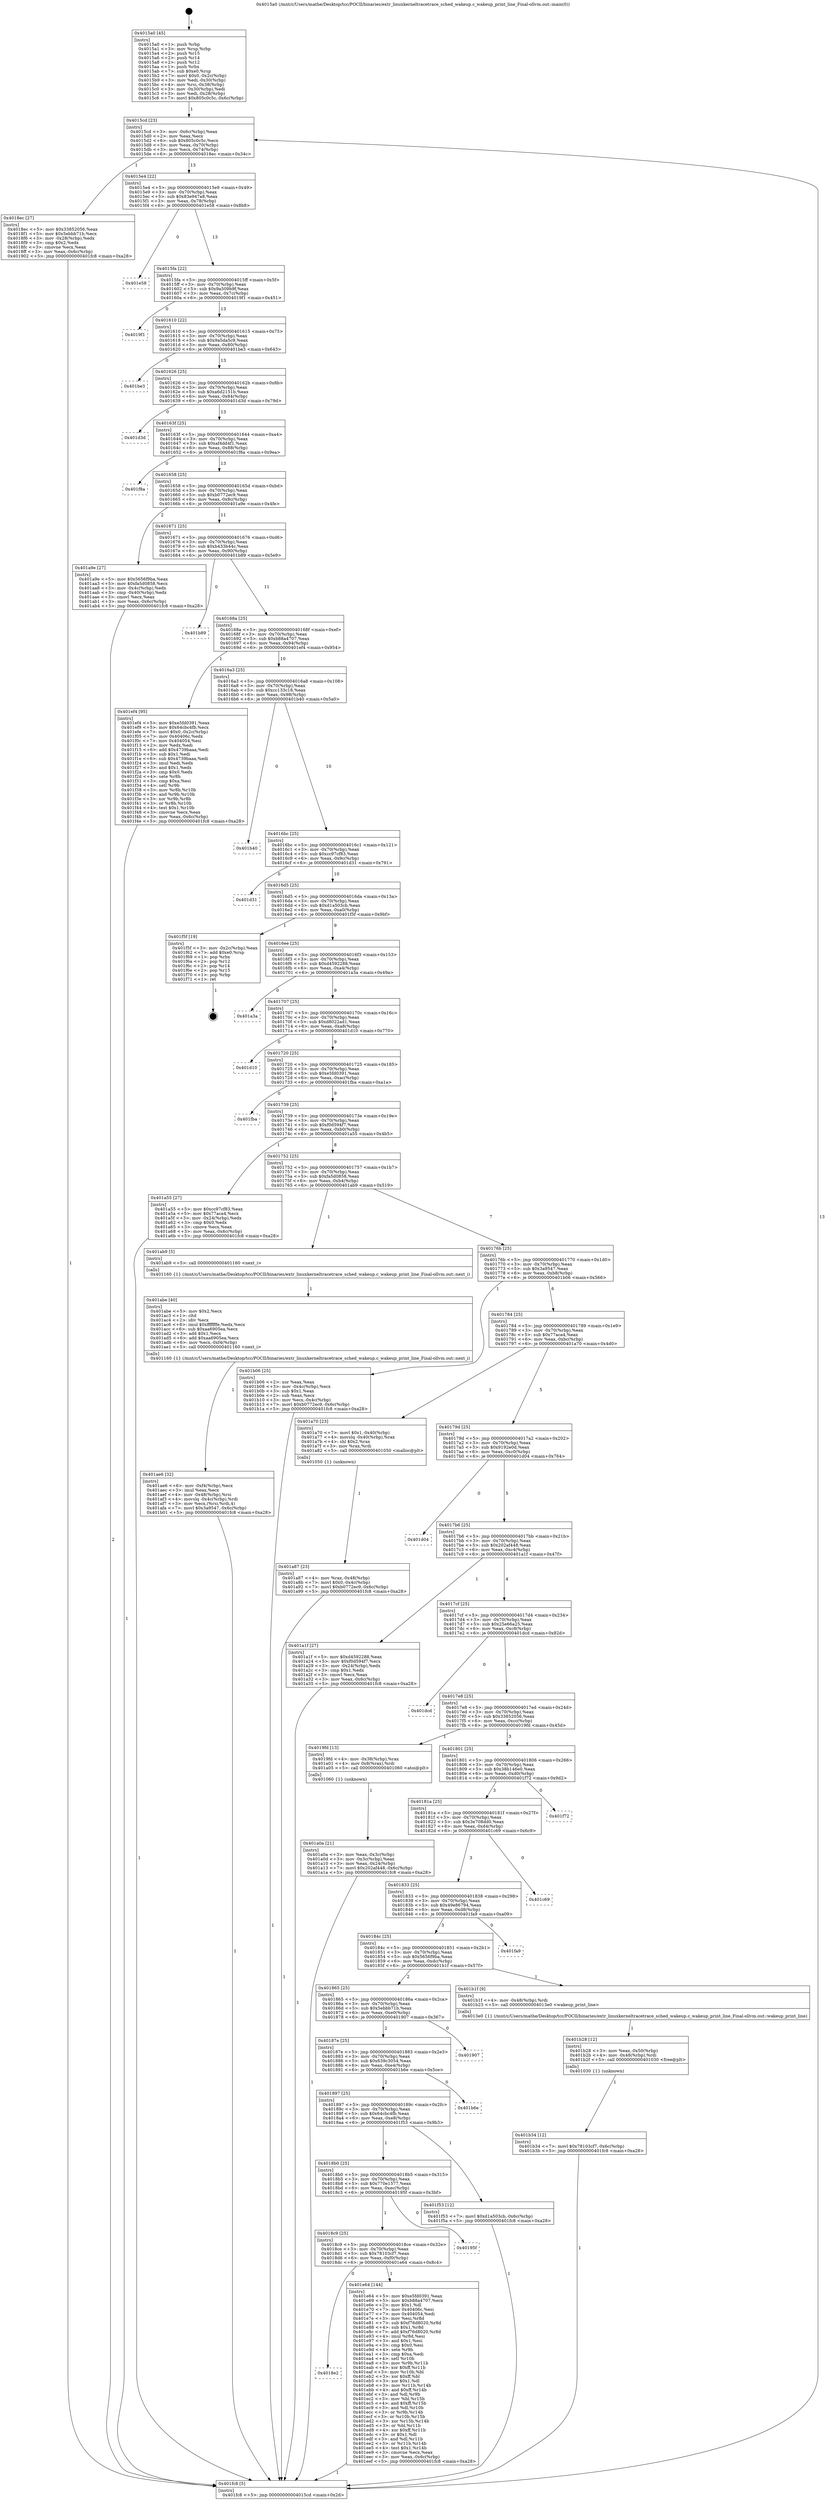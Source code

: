 digraph "0x4015a0" {
  label = "0x4015a0 (/mnt/c/Users/mathe/Desktop/tcc/POCII/binaries/extr_linuxkerneltracetrace_sched_wakeup.c_wakeup_print_line_Final-ollvm.out::main(0))"
  labelloc = "t"
  node[shape=record]

  Entry [label="",width=0.3,height=0.3,shape=circle,fillcolor=black,style=filled]
  "0x4015cd" [label="{
     0x4015cd [23]\l
     | [instrs]\l
     &nbsp;&nbsp;0x4015cd \<+3\>: mov -0x6c(%rbp),%eax\l
     &nbsp;&nbsp;0x4015d0 \<+2\>: mov %eax,%ecx\l
     &nbsp;&nbsp;0x4015d2 \<+6\>: sub $0x805c0c5c,%ecx\l
     &nbsp;&nbsp;0x4015d8 \<+3\>: mov %eax,-0x70(%rbp)\l
     &nbsp;&nbsp;0x4015db \<+3\>: mov %ecx,-0x74(%rbp)\l
     &nbsp;&nbsp;0x4015de \<+6\>: je 00000000004018ec \<main+0x34c\>\l
  }"]
  "0x4018ec" [label="{
     0x4018ec [27]\l
     | [instrs]\l
     &nbsp;&nbsp;0x4018ec \<+5\>: mov $0x33852056,%eax\l
     &nbsp;&nbsp;0x4018f1 \<+5\>: mov $0x5ebbb71b,%ecx\l
     &nbsp;&nbsp;0x4018f6 \<+3\>: mov -0x28(%rbp),%edx\l
     &nbsp;&nbsp;0x4018f9 \<+3\>: cmp $0x2,%edx\l
     &nbsp;&nbsp;0x4018fc \<+3\>: cmovne %ecx,%eax\l
     &nbsp;&nbsp;0x4018ff \<+3\>: mov %eax,-0x6c(%rbp)\l
     &nbsp;&nbsp;0x401902 \<+5\>: jmp 0000000000401fc8 \<main+0xa28\>\l
  }"]
  "0x4015e4" [label="{
     0x4015e4 [22]\l
     | [instrs]\l
     &nbsp;&nbsp;0x4015e4 \<+5\>: jmp 00000000004015e9 \<main+0x49\>\l
     &nbsp;&nbsp;0x4015e9 \<+3\>: mov -0x70(%rbp),%eax\l
     &nbsp;&nbsp;0x4015ec \<+5\>: sub $0x83e947a8,%eax\l
     &nbsp;&nbsp;0x4015f1 \<+3\>: mov %eax,-0x78(%rbp)\l
     &nbsp;&nbsp;0x4015f4 \<+6\>: je 0000000000401e58 \<main+0x8b8\>\l
  }"]
  "0x401fc8" [label="{
     0x401fc8 [5]\l
     | [instrs]\l
     &nbsp;&nbsp;0x401fc8 \<+5\>: jmp 00000000004015cd \<main+0x2d\>\l
  }"]
  "0x4015a0" [label="{
     0x4015a0 [45]\l
     | [instrs]\l
     &nbsp;&nbsp;0x4015a0 \<+1\>: push %rbp\l
     &nbsp;&nbsp;0x4015a1 \<+3\>: mov %rsp,%rbp\l
     &nbsp;&nbsp;0x4015a4 \<+2\>: push %r15\l
     &nbsp;&nbsp;0x4015a6 \<+2\>: push %r14\l
     &nbsp;&nbsp;0x4015a8 \<+2\>: push %r12\l
     &nbsp;&nbsp;0x4015aa \<+1\>: push %rbx\l
     &nbsp;&nbsp;0x4015ab \<+7\>: sub $0xe0,%rsp\l
     &nbsp;&nbsp;0x4015b2 \<+7\>: movl $0x0,-0x2c(%rbp)\l
     &nbsp;&nbsp;0x4015b9 \<+3\>: mov %edi,-0x30(%rbp)\l
     &nbsp;&nbsp;0x4015bc \<+4\>: mov %rsi,-0x38(%rbp)\l
     &nbsp;&nbsp;0x4015c0 \<+3\>: mov -0x30(%rbp),%edi\l
     &nbsp;&nbsp;0x4015c3 \<+3\>: mov %edi,-0x28(%rbp)\l
     &nbsp;&nbsp;0x4015c6 \<+7\>: movl $0x805c0c5c,-0x6c(%rbp)\l
  }"]
  Exit [label="",width=0.3,height=0.3,shape=circle,fillcolor=black,style=filled,peripheries=2]
  "0x401e58" [label="{
     0x401e58\l
  }", style=dashed]
  "0x4015fa" [label="{
     0x4015fa [22]\l
     | [instrs]\l
     &nbsp;&nbsp;0x4015fa \<+5\>: jmp 00000000004015ff \<main+0x5f\>\l
     &nbsp;&nbsp;0x4015ff \<+3\>: mov -0x70(%rbp),%eax\l
     &nbsp;&nbsp;0x401602 \<+5\>: sub $0x9a509b9f,%eax\l
     &nbsp;&nbsp;0x401607 \<+3\>: mov %eax,-0x7c(%rbp)\l
     &nbsp;&nbsp;0x40160a \<+6\>: je 00000000004019f1 \<main+0x451\>\l
  }"]
  "0x4018e2" [label="{
     0x4018e2\l
  }", style=dashed]
  "0x4019f1" [label="{
     0x4019f1\l
  }", style=dashed]
  "0x401610" [label="{
     0x401610 [22]\l
     | [instrs]\l
     &nbsp;&nbsp;0x401610 \<+5\>: jmp 0000000000401615 \<main+0x75\>\l
     &nbsp;&nbsp;0x401615 \<+3\>: mov -0x70(%rbp),%eax\l
     &nbsp;&nbsp;0x401618 \<+5\>: sub $0x9a5da5c9,%eax\l
     &nbsp;&nbsp;0x40161d \<+3\>: mov %eax,-0x80(%rbp)\l
     &nbsp;&nbsp;0x401620 \<+6\>: je 0000000000401be3 \<main+0x643\>\l
  }"]
  "0x401e64" [label="{
     0x401e64 [144]\l
     | [instrs]\l
     &nbsp;&nbsp;0x401e64 \<+5\>: mov $0xe5fd0391,%eax\l
     &nbsp;&nbsp;0x401e69 \<+5\>: mov $0xb88a4707,%ecx\l
     &nbsp;&nbsp;0x401e6e \<+2\>: mov $0x1,%dl\l
     &nbsp;&nbsp;0x401e70 \<+7\>: mov 0x40406c,%esi\l
     &nbsp;&nbsp;0x401e77 \<+7\>: mov 0x404054,%edi\l
     &nbsp;&nbsp;0x401e7e \<+3\>: mov %esi,%r8d\l
     &nbsp;&nbsp;0x401e81 \<+7\>: sub $0xf76d8020,%r8d\l
     &nbsp;&nbsp;0x401e88 \<+4\>: sub $0x1,%r8d\l
     &nbsp;&nbsp;0x401e8c \<+7\>: add $0xf76d8020,%r8d\l
     &nbsp;&nbsp;0x401e93 \<+4\>: imul %r8d,%esi\l
     &nbsp;&nbsp;0x401e97 \<+3\>: and $0x1,%esi\l
     &nbsp;&nbsp;0x401e9a \<+3\>: cmp $0x0,%esi\l
     &nbsp;&nbsp;0x401e9d \<+4\>: sete %r9b\l
     &nbsp;&nbsp;0x401ea1 \<+3\>: cmp $0xa,%edi\l
     &nbsp;&nbsp;0x401ea4 \<+4\>: setl %r10b\l
     &nbsp;&nbsp;0x401ea8 \<+3\>: mov %r9b,%r11b\l
     &nbsp;&nbsp;0x401eab \<+4\>: xor $0xff,%r11b\l
     &nbsp;&nbsp;0x401eaf \<+3\>: mov %r10b,%bl\l
     &nbsp;&nbsp;0x401eb2 \<+3\>: xor $0xff,%bl\l
     &nbsp;&nbsp;0x401eb5 \<+3\>: xor $0x1,%dl\l
     &nbsp;&nbsp;0x401eb8 \<+3\>: mov %r11b,%r14b\l
     &nbsp;&nbsp;0x401ebb \<+4\>: and $0xff,%r14b\l
     &nbsp;&nbsp;0x401ebf \<+3\>: and %dl,%r9b\l
     &nbsp;&nbsp;0x401ec2 \<+3\>: mov %bl,%r15b\l
     &nbsp;&nbsp;0x401ec5 \<+4\>: and $0xff,%r15b\l
     &nbsp;&nbsp;0x401ec9 \<+3\>: and %dl,%r10b\l
     &nbsp;&nbsp;0x401ecc \<+3\>: or %r9b,%r14b\l
     &nbsp;&nbsp;0x401ecf \<+3\>: or %r10b,%r15b\l
     &nbsp;&nbsp;0x401ed2 \<+3\>: xor %r15b,%r14b\l
     &nbsp;&nbsp;0x401ed5 \<+3\>: or %bl,%r11b\l
     &nbsp;&nbsp;0x401ed8 \<+4\>: xor $0xff,%r11b\l
     &nbsp;&nbsp;0x401edc \<+3\>: or $0x1,%dl\l
     &nbsp;&nbsp;0x401edf \<+3\>: and %dl,%r11b\l
     &nbsp;&nbsp;0x401ee2 \<+3\>: or %r11b,%r14b\l
     &nbsp;&nbsp;0x401ee5 \<+4\>: test $0x1,%r14b\l
     &nbsp;&nbsp;0x401ee9 \<+3\>: cmovne %ecx,%eax\l
     &nbsp;&nbsp;0x401eec \<+3\>: mov %eax,-0x6c(%rbp)\l
     &nbsp;&nbsp;0x401eef \<+5\>: jmp 0000000000401fc8 \<main+0xa28\>\l
  }"]
  "0x401be3" [label="{
     0x401be3\l
  }", style=dashed]
  "0x401626" [label="{
     0x401626 [25]\l
     | [instrs]\l
     &nbsp;&nbsp;0x401626 \<+5\>: jmp 000000000040162b \<main+0x8b\>\l
     &nbsp;&nbsp;0x40162b \<+3\>: mov -0x70(%rbp),%eax\l
     &nbsp;&nbsp;0x40162e \<+5\>: sub $0xa6d2151b,%eax\l
     &nbsp;&nbsp;0x401633 \<+6\>: mov %eax,-0x84(%rbp)\l
     &nbsp;&nbsp;0x401639 \<+6\>: je 0000000000401d3d \<main+0x79d\>\l
  }"]
  "0x4018c9" [label="{
     0x4018c9 [25]\l
     | [instrs]\l
     &nbsp;&nbsp;0x4018c9 \<+5\>: jmp 00000000004018ce \<main+0x32e\>\l
     &nbsp;&nbsp;0x4018ce \<+3\>: mov -0x70(%rbp),%eax\l
     &nbsp;&nbsp;0x4018d1 \<+5\>: sub $0x78103cf7,%eax\l
     &nbsp;&nbsp;0x4018d6 \<+6\>: mov %eax,-0xf0(%rbp)\l
     &nbsp;&nbsp;0x4018dc \<+6\>: je 0000000000401e64 \<main+0x8c4\>\l
  }"]
  "0x401d3d" [label="{
     0x401d3d\l
  }", style=dashed]
  "0x40163f" [label="{
     0x40163f [25]\l
     | [instrs]\l
     &nbsp;&nbsp;0x40163f \<+5\>: jmp 0000000000401644 \<main+0xa4\>\l
     &nbsp;&nbsp;0x401644 \<+3\>: mov -0x70(%rbp),%eax\l
     &nbsp;&nbsp;0x401647 \<+5\>: sub $0xaf4dd4f1,%eax\l
     &nbsp;&nbsp;0x40164c \<+6\>: mov %eax,-0x88(%rbp)\l
     &nbsp;&nbsp;0x401652 \<+6\>: je 0000000000401f8a \<main+0x9ea\>\l
  }"]
  "0x40195f" [label="{
     0x40195f\l
  }", style=dashed]
  "0x401f8a" [label="{
     0x401f8a\l
  }", style=dashed]
  "0x401658" [label="{
     0x401658 [25]\l
     | [instrs]\l
     &nbsp;&nbsp;0x401658 \<+5\>: jmp 000000000040165d \<main+0xbd\>\l
     &nbsp;&nbsp;0x40165d \<+3\>: mov -0x70(%rbp),%eax\l
     &nbsp;&nbsp;0x401660 \<+5\>: sub $0xb0772ec9,%eax\l
     &nbsp;&nbsp;0x401665 \<+6\>: mov %eax,-0x8c(%rbp)\l
     &nbsp;&nbsp;0x40166b \<+6\>: je 0000000000401a9e \<main+0x4fe\>\l
  }"]
  "0x4018b0" [label="{
     0x4018b0 [25]\l
     | [instrs]\l
     &nbsp;&nbsp;0x4018b0 \<+5\>: jmp 00000000004018b5 \<main+0x315\>\l
     &nbsp;&nbsp;0x4018b5 \<+3\>: mov -0x70(%rbp),%eax\l
     &nbsp;&nbsp;0x4018b8 \<+5\>: sub $0x770e1577,%eax\l
     &nbsp;&nbsp;0x4018bd \<+6\>: mov %eax,-0xec(%rbp)\l
     &nbsp;&nbsp;0x4018c3 \<+6\>: je 000000000040195f \<main+0x3bf\>\l
  }"]
  "0x401a9e" [label="{
     0x401a9e [27]\l
     | [instrs]\l
     &nbsp;&nbsp;0x401a9e \<+5\>: mov $0x5656f9ba,%eax\l
     &nbsp;&nbsp;0x401aa3 \<+5\>: mov $0xfa5d0858,%ecx\l
     &nbsp;&nbsp;0x401aa8 \<+3\>: mov -0x4c(%rbp),%edx\l
     &nbsp;&nbsp;0x401aab \<+3\>: cmp -0x40(%rbp),%edx\l
     &nbsp;&nbsp;0x401aae \<+3\>: cmovl %ecx,%eax\l
     &nbsp;&nbsp;0x401ab1 \<+3\>: mov %eax,-0x6c(%rbp)\l
     &nbsp;&nbsp;0x401ab4 \<+5\>: jmp 0000000000401fc8 \<main+0xa28\>\l
  }"]
  "0x401671" [label="{
     0x401671 [25]\l
     | [instrs]\l
     &nbsp;&nbsp;0x401671 \<+5\>: jmp 0000000000401676 \<main+0xd6\>\l
     &nbsp;&nbsp;0x401676 \<+3\>: mov -0x70(%rbp),%eax\l
     &nbsp;&nbsp;0x401679 \<+5\>: sub $0xb433b44c,%eax\l
     &nbsp;&nbsp;0x40167e \<+6\>: mov %eax,-0x90(%rbp)\l
     &nbsp;&nbsp;0x401684 \<+6\>: je 0000000000401b89 \<main+0x5e9\>\l
  }"]
  "0x401f53" [label="{
     0x401f53 [12]\l
     | [instrs]\l
     &nbsp;&nbsp;0x401f53 \<+7\>: movl $0xd1a503cb,-0x6c(%rbp)\l
     &nbsp;&nbsp;0x401f5a \<+5\>: jmp 0000000000401fc8 \<main+0xa28\>\l
  }"]
  "0x401b89" [label="{
     0x401b89\l
  }", style=dashed]
  "0x40168a" [label="{
     0x40168a [25]\l
     | [instrs]\l
     &nbsp;&nbsp;0x40168a \<+5\>: jmp 000000000040168f \<main+0xef\>\l
     &nbsp;&nbsp;0x40168f \<+3\>: mov -0x70(%rbp),%eax\l
     &nbsp;&nbsp;0x401692 \<+5\>: sub $0xb88a4707,%eax\l
     &nbsp;&nbsp;0x401697 \<+6\>: mov %eax,-0x94(%rbp)\l
     &nbsp;&nbsp;0x40169d \<+6\>: je 0000000000401ef4 \<main+0x954\>\l
  }"]
  "0x401897" [label="{
     0x401897 [25]\l
     | [instrs]\l
     &nbsp;&nbsp;0x401897 \<+5\>: jmp 000000000040189c \<main+0x2fc\>\l
     &nbsp;&nbsp;0x40189c \<+3\>: mov -0x70(%rbp),%eax\l
     &nbsp;&nbsp;0x40189f \<+5\>: sub $0x64cbc4fb,%eax\l
     &nbsp;&nbsp;0x4018a4 \<+6\>: mov %eax,-0xe8(%rbp)\l
     &nbsp;&nbsp;0x4018aa \<+6\>: je 0000000000401f53 \<main+0x9b3\>\l
  }"]
  "0x401ef4" [label="{
     0x401ef4 [95]\l
     | [instrs]\l
     &nbsp;&nbsp;0x401ef4 \<+5\>: mov $0xe5fd0391,%eax\l
     &nbsp;&nbsp;0x401ef9 \<+5\>: mov $0x64cbc4fb,%ecx\l
     &nbsp;&nbsp;0x401efe \<+7\>: movl $0x0,-0x2c(%rbp)\l
     &nbsp;&nbsp;0x401f05 \<+7\>: mov 0x40406c,%edx\l
     &nbsp;&nbsp;0x401f0c \<+7\>: mov 0x404054,%esi\l
     &nbsp;&nbsp;0x401f13 \<+2\>: mov %edx,%edi\l
     &nbsp;&nbsp;0x401f15 \<+6\>: add $0x4739baaa,%edi\l
     &nbsp;&nbsp;0x401f1b \<+3\>: sub $0x1,%edi\l
     &nbsp;&nbsp;0x401f1e \<+6\>: sub $0x4739baaa,%edi\l
     &nbsp;&nbsp;0x401f24 \<+3\>: imul %edi,%edx\l
     &nbsp;&nbsp;0x401f27 \<+3\>: and $0x1,%edx\l
     &nbsp;&nbsp;0x401f2a \<+3\>: cmp $0x0,%edx\l
     &nbsp;&nbsp;0x401f2d \<+4\>: sete %r8b\l
     &nbsp;&nbsp;0x401f31 \<+3\>: cmp $0xa,%esi\l
     &nbsp;&nbsp;0x401f34 \<+4\>: setl %r9b\l
     &nbsp;&nbsp;0x401f38 \<+3\>: mov %r8b,%r10b\l
     &nbsp;&nbsp;0x401f3b \<+3\>: and %r9b,%r10b\l
     &nbsp;&nbsp;0x401f3e \<+3\>: xor %r9b,%r8b\l
     &nbsp;&nbsp;0x401f41 \<+3\>: or %r8b,%r10b\l
     &nbsp;&nbsp;0x401f44 \<+4\>: test $0x1,%r10b\l
     &nbsp;&nbsp;0x401f48 \<+3\>: cmovne %ecx,%eax\l
     &nbsp;&nbsp;0x401f4b \<+3\>: mov %eax,-0x6c(%rbp)\l
     &nbsp;&nbsp;0x401f4e \<+5\>: jmp 0000000000401fc8 \<main+0xa28\>\l
  }"]
  "0x4016a3" [label="{
     0x4016a3 [25]\l
     | [instrs]\l
     &nbsp;&nbsp;0x4016a3 \<+5\>: jmp 00000000004016a8 \<main+0x108\>\l
     &nbsp;&nbsp;0x4016a8 \<+3\>: mov -0x70(%rbp),%eax\l
     &nbsp;&nbsp;0x4016ab \<+5\>: sub $0xcc133c18,%eax\l
     &nbsp;&nbsp;0x4016b0 \<+6\>: mov %eax,-0x98(%rbp)\l
     &nbsp;&nbsp;0x4016b6 \<+6\>: je 0000000000401b40 \<main+0x5a0\>\l
  }"]
  "0x401b6e" [label="{
     0x401b6e\l
  }", style=dashed]
  "0x401b40" [label="{
     0x401b40\l
  }", style=dashed]
  "0x4016bc" [label="{
     0x4016bc [25]\l
     | [instrs]\l
     &nbsp;&nbsp;0x4016bc \<+5\>: jmp 00000000004016c1 \<main+0x121\>\l
     &nbsp;&nbsp;0x4016c1 \<+3\>: mov -0x70(%rbp),%eax\l
     &nbsp;&nbsp;0x4016c4 \<+5\>: sub $0xcc97cf83,%eax\l
     &nbsp;&nbsp;0x4016c9 \<+6\>: mov %eax,-0x9c(%rbp)\l
     &nbsp;&nbsp;0x4016cf \<+6\>: je 0000000000401d31 \<main+0x791\>\l
  }"]
  "0x40187e" [label="{
     0x40187e [25]\l
     | [instrs]\l
     &nbsp;&nbsp;0x40187e \<+5\>: jmp 0000000000401883 \<main+0x2e3\>\l
     &nbsp;&nbsp;0x401883 \<+3\>: mov -0x70(%rbp),%eax\l
     &nbsp;&nbsp;0x401886 \<+5\>: sub $0x639c3054,%eax\l
     &nbsp;&nbsp;0x40188b \<+6\>: mov %eax,-0xe4(%rbp)\l
     &nbsp;&nbsp;0x401891 \<+6\>: je 0000000000401b6e \<main+0x5ce\>\l
  }"]
  "0x401d31" [label="{
     0x401d31\l
  }", style=dashed]
  "0x4016d5" [label="{
     0x4016d5 [25]\l
     | [instrs]\l
     &nbsp;&nbsp;0x4016d5 \<+5\>: jmp 00000000004016da \<main+0x13a\>\l
     &nbsp;&nbsp;0x4016da \<+3\>: mov -0x70(%rbp),%eax\l
     &nbsp;&nbsp;0x4016dd \<+5\>: sub $0xd1a503cb,%eax\l
     &nbsp;&nbsp;0x4016e2 \<+6\>: mov %eax,-0xa0(%rbp)\l
     &nbsp;&nbsp;0x4016e8 \<+6\>: je 0000000000401f5f \<main+0x9bf\>\l
  }"]
  "0x401907" [label="{
     0x401907\l
  }", style=dashed]
  "0x401f5f" [label="{
     0x401f5f [19]\l
     | [instrs]\l
     &nbsp;&nbsp;0x401f5f \<+3\>: mov -0x2c(%rbp),%eax\l
     &nbsp;&nbsp;0x401f62 \<+7\>: add $0xe0,%rsp\l
     &nbsp;&nbsp;0x401f69 \<+1\>: pop %rbx\l
     &nbsp;&nbsp;0x401f6a \<+2\>: pop %r12\l
     &nbsp;&nbsp;0x401f6c \<+2\>: pop %r14\l
     &nbsp;&nbsp;0x401f6e \<+2\>: pop %r15\l
     &nbsp;&nbsp;0x401f70 \<+1\>: pop %rbp\l
     &nbsp;&nbsp;0x401f71 \<+1\>: ret\l
  }"]
  "0x4016ee" [label="{
     0x4016ee [25]\l
     | [instrs]\l
     &nbsp;&nbsp;0x4016ee \<+5\>: jmp 00000000004016f3 \<main+0x153\>\l
     &nbsp;&nbsp;0x4016f3 \<+3\>: mov -0x70(%rbp),%eax\l
     &nbsp;&nbsp;0x4016f6 \<+5\>: sub $0xd4592288,%eax\l
     &nbsp;&nbsp;0x4016fb \<+6\>: mov %eax,-0xa4(%rbp)\l
     &nbsp;&nbsp;0x401701 \<+6\>: je 0000000000401a3a \<main+0x49a\>\l
  }"]
  "0x401b34" [label="{
     0x401b34 [12]\l
     | [instrs]\l
     &nbsp;&nbsp;0x401b34 \<+7\>: movl $0x78103cf7,-0x6c(%rbp)\l
     &nbsp;&nbsp;0x401b3b \<+5\>: jmp 0000000000401fc8 \<main+0xa28\>\l
  }"]
  "0x401a3a" [label="{
     0x401a3a\l
  }", style=dashed]
  "0x401707" [label="{
     0x401707 [25]\l
     | [instrs]\l
     &nbsp;&nbsp;0x401707 \<+5\>: jmp 000000000040170c \<main+0x16c\>\l
     &nbsp;&nbsp;0x40170c \<+3\>: mov -0x70(%rbp),%eax\l
     &nbsp;&nbsp;0x40170f \<+5\>: sub $0xd8022ad1,%eax\l
     &nbsp;&nbsp;0x401714 \<+6\>: mov %eax,-0xa8(%rbp)\l
     &nbsp;&nbsp;0x40171a \<+6\>: je 0000000000401d10 \<main+0x770\>\l
  }"]
  "0x401b28" [label="{
     0x401b28 [12]\l
     | [instrs]\l
     &nbsp;&nbsp;0x401b28 \<+3\>: mov %eax,-0x50(%rbp)\l
     &nbsp;&nbsp;0x401b2b \<+4\>: mov -0x48(%rbp),%rdi\l
     &nbsp;&nbsp;0x401b2f \<+5\>: call 0000000000401030 \<free@plt\>\l
     | [calls]\l
     &nbsp;&nbsp;0x401030 \{1\} (unknown)\l
  }"]
  "0x401d10" [label="{
     0x401d10\l
  }", style=dashed]
  "0x401720" [label="{
     0x401720 [25]\l
     | [instrs]\l
     &nbsp;&nbsp;0x401720 \<+5\>: jmp 0000000000401725 \<main+0x185\>\l
     &nbsp;&nbsp;0x401725 \<+3\>: mov -0x70(%rbp),%eax\l
     &nbsp;&nbsp;0x401728 \<+5\>: sub $0xe5fd0391,%eax\l
     &nbsp;&nbsp;0x40172d \<+6\>: mov %eax,-0xac(%rbp)\l
     &nbsp;&nbsp;0x401733 \<+6\>: je 0000000000401fba \<main+0xa1a\>\l
  }"]
  "0x401865" [label="{
     0x401865 [25]\l
     | [instrs]\l
     &nbsp;&nbsp;0x401865 \<+5\>: jmp 000000000040186a \<main+0x2ca\>\l
     &nbsp;&nbsp;0x40186a \<+3\>: mov -0x70(%rbp),%eax\l
     &nbsp;&nbsp;0x40186d \<+5\>: sub $0x5ebbb71b,%eax\l
     &nbsp;&nbsp;0x401872 \<+6\>: mov %eax,-0xe0(%rbp)\l
     &nbsp;&nbsp;0x401878 \<+6\>: je 0000000000401907 \<main+0x367\>\l
  }"]
  "0x401fba" [label="{
     0x401fba\l
  }", style=dashed]
  "0x401739" [label="{
     0x401739 [25]\l
     | [instrs]\l
     &nbsp;&nbsp;0x401739 \<+5\>: jmp 000000000040173e \<main+0x19e\>\l
     &nbsp;&nbsp;0x40173e \<+3\>: mov -0x70(%rbp),%eax\l
     &nbsp;&nbsp;0x401741 \<+5\>: sub $0xf0d594f7,%eax\l
     &nbsp;&nbsp;0x401746 \<+6\>: mov %eax,-0xb0(%rbp)\l
     &nbsp;&nbsp;0x40174c \<+6\>: je 0000000000401a55 \<main+0x4b5\>\l
  }"]
  "0x401b1f" [label="{
     0x401b1f [9]\l
     | [instrs]\l
     &nbsp;&nbsp;0x401b1f \<+4\>: mov -0x48(%rbp),%rdi\l
     &nbsp;&nbsp;0x401b23 \<+5\>: call 00000000004013e0 \<wakeup_print_line\>\l
     | [calls]\l
     &nbsp;&nbsp;0x4013e0 \{1\} (/mnt/c/Users/mathe/Desktop/tcc/POCII/binaries/extr_linuxkerneltracetrace_sched_wakeup.c_wakeup_print_line_Final-ollvm.out::wakeup_print_line)\l
  }"]
  "0x401a55" [label="{
     0x401a55 [27]\l
     | [instrs]\l
     &nbsp;&nbsp;0x401a55 \<+5\>: mov $0xcc97cf83,%eax\l
     &nbsp;&nbsp;0x401a5a \<+5\>: mov $0x77aca4,%ecx\l
     &nbsp;&nbsp;0x401a5f \<+3\>: mov -0x24(%rbp),%edx\l
     &nbsp;&nbsp;0x401a62 \<+3\>: cmp $0x0,%edx\l
     &nbsp;&nbsp;0x401a65 \<+3\>: cmove %ecx,%eax\l
     &nbsp;&nbsp;0x401a68 \<+3\>: mov %eax,-0x6c(%rbp)\l
     &nbsp;&nbsp;0x401a6b \<+5\>: jmp 0000000000401fc8 \<main+0xa28\>\l
  }"]
  "0x401752" [label="{
     0x401752 [25]\l
     | [instrs]\l
     &nbsp;&nbsp;0x401752 \<+5\>: jmp 0000000000401757 \<main+0x1b7\>\l
     &nbsp;&nbsp;0x401757 \<+3\>: mov -0x70(%rbp),%eax\l
     &nbsp;&nbsp;0x40175a \<+5\>: sub $0xfa5d0858,%eax\l
     &nbsp;&nbsp;0x40175f \<+6\>: mov %eax,-0xb4(%rbp)\l
     &nbsp;&nbsp;0x401765 \<+6\>: je 0000000000401ab9 \<main+0x519\>\l
  }"]
  "0x40184c" [label="{
     0x40184c [25]\l
     | [instrs]\l
     &nbsp;&nbsp;0x40184c \<+5\>: jmp 0000000000401851 \<main+0x2b1\>\l
     &nbsp;&nbsp;0x401851 \<+3\>: mov -0x70(%rbp),%eax\l
     &nbsp;&nbsp;0x401854 \<+5\>: sub $0x5656f9ba,%eax\l
     &nbsp;&nbsp;0x401859 \<+6\>: mov %eax,-0xdc(%rbp)\l
     &nbsp;&nbsp;0x40185f \<+6\>: je 0000000000401b1f \<main+0x57f\>\l
  }"]
  "0x401ab9" [label="{
     0x401ab9 [5]\l
     | [instrs]\l
     &nbsp;&nbsp;0x401ab9 \<+5\>: call 0000000000401160 \<next_i\>\l
     | [calls]\l
     &nbsp;&nbsp;0x401160 \{1\} (/mnt/c/Users/mathe/Desktop/tcc/POCII/binaries/extr_linuxkerneltracetrace_sched_wakeup.c_wakeup_print_line_Final-ollvm.out::next_i)\l
  }"]
  "0x40176b" [label="{
     0x40176b [25]\l
     | [instrs]\l
     &nbsp;&nbsp;0x40176b \<+5\>: jmp 0000000000401770 \<main+0x1d0\>\l
     &nbsp;&nbsp;0x401770 \<+3\>: mov -0x70(%rbp),%eax\l
     &nbsp;&nbsp;0x401773 \<+5\>: sub $0x3a9547,%eax\l
     &nbsp;&nbsp;0x401778 \<+6\>: mov %eax,-0xb8(%rbp)\l
     &nbsp;&nbsp;0x40177e \<+6\>: je 0000000000401b06 \<main+0x566\>\l
  }"]
  "0x401fa9" [label="{
     0x401fa9\l
  }", style=dashed]
  "0x401b06" [label="{
     0x401b06 [25]\l
     | [instrs]\l
     &nbsp;&nbsp;0x401b06 \<+2\>: xor %eax,%eax\l
     &nbsp;&nbsp;0x401b08 \<+3\>: mov -0x4c(%rbp),%ecx\l
     &nbsp;&nbsp;0x401b0b \<+3\>: sub $0x1,%eax\l
     &nbsp;&nbsp;0x401b0e \<+2\>: sub %eax,%ecx\l
     &nbsp;&nbsp;0x401b10 \<+3\>: mov %ecx,-0x4c(%rbp)\l
     &nbsp;&nbsp;0x401b13 \<+7\>: movl $0xb0772ec9,-0x6c(%rbp)\l
     &nbsp;&nbsp;0x401b1a \<+5\>: jmp 0000000000401fc8 \<main+0xa28\>\l
  }"]
  "0x401784" [label="{
     0x401784 [25]\l
     | [instrs]\l
     &nbsp;&nbsp;0x401784 \<+5\>: jmp 0000000000401789 \<main+0x1e9\>\l
     &nbsp;&nbsp;0x401789 \<+3\>: mov -0x70(%rbp),%eax\l
     &nbsp;&nbsp;0x40178c \<+5\>: sub $0x77aca4,%eax\l
     &nbsp;&nbsp;0x401791 \<+6\>: mov %eax,-0xbc(%rbp)\l
     &nbsp;&nbsp;0x401797 \<+6\>: je 0000000000401a70 \<main+0x4d0\>\l
  }"]
  "0x401833" [label="{
     0x401833 [25]\l
     | [instrs]\l
     &nbsp;&nbsp;0x401833 \<+5\>: jmp 0000000000401838 \<main+0x298\>\l
     &nbsp;&nbsp;0x401838 \<+3\>: mov -0x70(%rbp),%eax\l
     &nbsp;&nbsp;0x40183b \<+5\>: sub $0x49e86794,%eax\l
     &nbsp;&nbsp;0x401840 \<+6\>: mov %eax,-0xd8(%rbp)\l
     &nbsp;&nbsp;0x401846 \<+6\>: je 0000000000401fa9 \<main+0xa09\>\l
  }"]
  "0x401a70" [label="{
     0x401a70 [23]\l
     | [instrs]\l
     &nbsp;&nbsp;0x401a70 \<+7\>: movl $0x1,-0x40(%rbp)\l
     &nbsp;&nbsp;0x401a77 \<+4\>: movslq -0x40(%rbp),%rax\l
     &nbsp;&nbsp;0x401a7b \<+4\>: shl $0x2,%rax\l
     &nbsp;&nbsp;0x401a7f \<+3\>: mov %rax,%rdi\l
     &nbsp;&nbsp;0x401a82 \<+5\>: call 0000000000401050 \<malloc@plt\>\l
     | [calls]\l
     &nbsp;&nbsp;0x401050 \{1\} (unknown)\l
  }"]
  "0x40179d" [label="{
     0x40179d [25]\l
     | [instrs]\l
     &nbsp;&nbsp;0x40179d \<+5\>: jmp 00000000004017a2 \<main+0x202\>\l
     &nbsp;&nbsp;0x4017a2 \<+3\>: mov -0x70(%rbp),%eax\l
     &nbsp;&nbsp;0x4017a5 \<+5\>: sub $0x9192e0d,%eax\l
     &nbsp;&nbsp;0x4017aa \<+6\>: mov %eax,-0xc0(%rbp)\l
     &nbsp;&nbsp;0x4017b0 \<+6\>: je 0000000000401d04 \<main+0x764\>\l
  }"]
  "0x401c69" [label="{
     0x401c69\l
  }", style=dashed]
  "0x401d04" [label="{
     0x401d04\l
  }", style=dashed]
  "0x4017b6" [label="{
     0x4017b6 [25]\l
     | [instrs]\l
     &nbsp;&nbsp;0x4017b6 \<+5\>: jmp 00000000004017bb \<main+0x21b\>\l
     &nbsp;&nbsp;0x4017bb \<+3\>: mov -0x70(%rbp),%eax\l
     &nbsp;&nbsp;0x4017be \<+5\>: sub $0x202af448,%eax\l
     &nbsp;&nbsp;0x4017c3 \<+6\>: mov %eax,-0xc4(%rbp)\l
     &nbsp;&nbsp;0x4017c9 \<+6\>: je 0000000000401a1f \<main+0x47f\>\l
  }"]
  "0x40181a" [label="{
     0x40181a [25]\l
     | [instrs]\l
     &nbsp;&nbsp;0x40181a \<+5\>: jmp 000000000040181f \<main+0x27f\>\l
     &nbsp;&nbsp;0x40181f \<+3\>: mov -0x70(%rbp),%eax\l
     &nbsp;&nbsp;0x401822 \<+5\>: sub $0x3e708dd0,%eax\l
     &nbsp;&nbsp;0x401827 \<+6\>: mov %eax,-0xd4(%rbp)\l
     &nbsp;&nbsp;0x40182d \<+6\>: je 0000000000401c69 \<main+0x6c9\>\l
  }"]
  "0x401a1f" [label="{
     0x401a1f [27]\l
     | [instrs]\l
     &nbsp;&nbsp;0x401a1f \<+5\>: mov $0xd4592288,%eax\l
     &nbsp;&nbsp;0x401a24 \<+5\>: mov $0xf0d594f7,%ecx\l
     &nbsp;&nbsp;0x401a29 \<+3\>: mov -0x24(%rbp),%edx\l
     &nbsp;&nbsp;0x401a2c \<+3\>: cmp $0x1,%edx\l
     &nbsp;&nbsp;0x401a2f \<+3\>: cmovl %ecx,%eax\l
     &nbsp;&nbsp;0x401a32 \<+3\>: mov %eax,-0x6c(%rbp)\l
     &nbsp;&nbsp;0x401a35 \<+5\>: jmp 0000000000401fc8 \<main+0xa28\>\l
  }"]
  "0x4017cf" [label="{
     0x4017cf [25]\l
     | [instrs]\l
     &nbsp;&nbsp;0x4017cf \<+5\>: jmp 00000000004017d4 \<main+0x234\>\l
     &nbsp;&nbsp;0x4017d4 \<+3\>: mov -0x70(%rbp),%eax\l
     &nbsp;&nbsp;0x4017d7 \<+5\>: sub $0x25e66a25,%eax\l
     &nbsp;&nbsp;0x4017dc \<+6\>: mov %eax,-0xc8(%rbp)\l
     &nbsp;&nbsp;0x4017e2 \<+6\>: je 0000000000401dcd \<main+0x82d\>\l
  }"]
  "0x401f72" [label="{
     0x401f72\l
  }", style=dashed]
  "0x401dcd" [label="{
     0x401dcd\l
  }", style=dashed]
  "0x4017e8" [label="{
     0x4017e8 [25]\l
     | [instrs]\l
     &nbsp;&nbsp;0x4017e8 \<+5\>: jmp 00000000004017ed \<main+0x24d\>\l
     &nbsp;&nbsp;0x4017ed \<+3\>: mov -0x70(%rbp),%eax\l
     &nbsp;&nbsp;0x4017f0 \<+5\>: sub $0x33852056,%eax\l
     &nbsp;&nbsp;0x4017f5 \<+6\>: mov %eax,-0xcc(%rbp)\l
     &nbsp;&nbsp;0x4017fb \<+6\>: je 00000000004019fd \<main+0x45d\>\l
  }"]
  "0x401ae6" [label="{
     0x401ae6 [32]\l
     | [instrs]\l
     &nbsp;&nbsp;0x401ae6 \<+6\>: mov -0xf4(%rbp),%ecx\l
     &nbsp;&nbsp;0x401aec \<+3\>: imul %eax,%ecx\l
     &nbsp;&nbsp;0x401aef \<+4\>: mov -0x48(%rbp),%rsi\l
     &nbsp;&nbsp;0x401af3 \<+4\>: movslq -0x4c(%rbp),%rdi\l
     &nbsp;&nbsp;0x401af7 \<+3\>: mov %ecx,(%rsi,%rdi,4)\l
     &nbsp;&nbsp;0x401afa \<+7\>: movl $0x3a9547,-0x6c(%rbp)\l
     &nbsp;&nbsp;0x401b01 \<+5\>: jmp 0000000000401fc8 \<main+0xa28\>\l
  }"]
  "0x4019fd" [label="{
     0x4019fd [13]\l
     | [instrs]\l
     &nbsp;&nbsp;0x4019fd \<+4\>: mov -0x38(%rbp),%rax\l
     &nbsp;&nbsp;0x401a01 \<+4\>: mov 0x8(%rax),%rdi\l
     &nbsp;&nbsp;0x401a05 \<+5\>: call 0000000000401060 \<atoi@plt\>\l
     | [calls]\l
     &nbsp;&nbsp;0x401060 \{1\} (unknown)\l
  }"]
  "0x401801" [label="{
     0x401801 [25]\l
     | [instrs]\l
     &nbsp;&nbsp;0x401801 \<+5\>: jmp 0000000000401806 \<main+0x266\>\l
     &nbsp;&nbsp;0x401806 \<+3\>: mov -0x70(%rbp),%eax\l
     &nbsp;&nbsp;0x401809 \<+5\>: sub $0x38b146e0,%eax\l
     &nbsp;&nbsp;0x40180e \<+6\>: mov %eax,-0xd0(%rbp)\l
     &nbsp;&nbsp;0x401814 \<+6\>: je 0000000000401f72 \<main+0x9d2\>\l
  }"]
  "0x401a0a" [label="{
     0x401a0a [21]\l
     | [instrs]\l
     &nbsp;&nbsp;0x401a0a \<+3\>: mov %eax,-0x3c(%rbp)\l
     &nbsp;&nbsp;0x401a0d \<+3\>: mov -0x3c(%rbp),%eax\l
     &nbsp;&nbsp;0x401a10 \<+3\>: mov %eax,-0x24(%rbp)\l
     &nbsp;&nbsp;0x401a13 \<+7\>: movl $0x202af448,-0x6c(%rbp)\l
     &nbsp;&nbsp;0x401a1a \<+5\>: jmp 0000000000401fc8 \<main+0xa28\>\l
  }"]
  "0x401a87" [label="{
     0x401a87 [23]\l
     | [instrs]\l
     &nbsp;&nbsp;0x401a87 \<+4\>: mov %rax,-0x48(%rbp)\l
     &nbsp;&nbsp;0x401a8b \<+7\>: movl $0x0,-0x4c(%rbp)\l
     &nbsp;&nbsp;0x401a92 \<+7\>: movl $0xb0772ec9,-0x6c(%rbp)\l
     &nbsp;&nbsp;0x401a99 \<+5\>: jmp 0000000000401fc8 \<main+0xa28\>\l
  }"]
  "0x401abe" [label="{
     0x401abe [40]\l
     | [instrs]\l
     &nbsp;&nbsp;0x401abe \<+5\>: mov $0x2,%ecx\l
     &nbsp;&nbsp;0x401ac3 \<+1\>: cltd\l
     &nbsp;&nbsp;0x401ac4 \<+2\>: idiv %ecx\l
     &nbsp;&nbsp;0x401ac6 \<+6\>: imul $0xfffffffe,%edx,%ecx\l
     &nbsp;&nbsp;0x401acc \<+6\>: sub $0xaa6905ea,%ecx\l
     &nbsp;&nbsp;0x401ad2 \<+3\>: add $0x1,%ecx\l
     &nbsp;&nbsp;0x401ad5 \<+6\>: add $0xaa6905ea,%ecx\l
     &nbsp;&nbsp;0x401adb \<+6\>: mov %ecx,-0xf4(%rbp)\l
     &nbsp;&nbsp;0x401ae1 \<+5\>: call 0000000000401160 \<next_i\>\l
     | [calls]\l
     &nbsp;&nbsp;0x401160 \{1\} (/mnt/c/Users/mathe/Desktop/tcc/POCII/binaries/extr_linuxkerneltracetrace_sched_wakeup.c_wakeup_print_line_Final-ollvm.out::next_i)\l
  }"]
  Entry -> "0x4015a0" [label=" 1"]
  "0x4015cd" -> "0x4018ec" [label=" 1"]
  "0x4015cd" -> "0x4015e4" [label=" 13"]
  "0x4018ec" -> "0x401fc8" [label=" 1"]
  "0x4015a0" -> "0x4015cd" [label=" 1"]
  "0x401fc8" -> "0x4015cd" [label=" 13"]
  "0x401f5f" -> Exit [label=" 1"]
  "0x4015e4" -> "0x401e58" [label=" 0"]
  "0x4015e4" -> "0x4015fa" [label=" 13"]
  "0x401f53" -> "0x401fc8" [label=" 1"]
  "0x4015fa" -> "0x4019f1" [label=" 0"]
  "0x4015fa" -> "0x401610" [label=" 13"]
  "0x401ef4" -> "0x401fc8" [label=" 1"]
  "0x401610" -> "0x401be3" [label=" 0"]
  "0x401610" -> "0x401626" [label=" 13"]
  "0x401e64" -> "0x401fc8" [label=" 1"]
  "0x401626" -> "0x401d3d" [label=" 0"]
  "0x401626" -> "0x40163f" [label=" 13"]
  "0x4018c9" -> "0x401e64" [label=" 1"]
  "0x40163f" -> "0x401f8a" [label=" 0"]
  "0x40163f" -> "0x401658" [label=" 13"]
  "0x4018c9" -> "0x4018e2" [label=" 0"]
  "0x401658" -> "0x401a9e" [label=" 2"]
  "0x401658" -> "0x401671" [label=" 11"]
  "0x4018b0" -> "0x40195f" [label=" 0"]
  "0x401671" -> "0x401b89" [label=" 0"]
  "0x401671" -> "0x40168a" [label=" 11"]
  "0x4018b0" -> "0x4018c9" [label=" 1"]
  "0x40168a" -> "0x401ef4" [label=" 1"]
  "0x40168a" -> "0x4016a3" [label=" 10"]
  "0x401897" -> "0x401f53" [label=" 1"]
  "0x4016a3" -> "0x401b40" [label=" 0"]
  "0x4016a3" -> "0x4016bc" [label=" 10"]
  "0x401897" -> "0x4018b0" [label=" 1"]
  "0x4016bc" -> "0x401d31" [label=" 0"]
  "0x4016bc" -> "0x4016d5" [label=" 10"]
  "0x40187e" -> "0x401b6e" [label=" 0"]
  "0x4016d5" -> "0x401f5f" [label=" 1"]
  "0x4016d5" -> "0x4016ee" [label=" 9"]
  "0x40187e" -> "0x401897" [label=" 2"]
  "0x4016ee" -> "0x401a3a" [label=" 0"]
  "0x4016ee" -> "0x401707" [label=" 9"]
  "0x401865" -> "0x401907" [label=" 0"]
  "0x401707" -> "0x401d10" [label=" 0"]
  "0x401707" -> "0x401720" [label=" 9"]
  "0x401865" -> "0x40187e" [label=" 2"]
  "0x401720" -> "0x401fba" [label=" 0"]
  "0x401720" -> "0x401739" [label=" 9"]
  "0x401b34" -> "0x401fc8" [label=" 1"]
  "0x401739" -> "0x401a55" [label=" 1"]
  "0x401739" -> "0x401752" [label=" 8"]
  "0x401b28" -> "0x401b34" [label=" 1"]
  "0x401752" -> "0x401ab9" [label=" 1"]
  "0x401752" -> "0x40176b" [label=" 7"]
  "0x40184c" -> "0x401865" [label=" 2"]
  "0x40176b" -> "0x401b06" [label=" 1"]
  "0x40176b" -> "0x401784" [label=" 6"]
  "0x40184c" -> "0x401b1f" [label=" 1"]
  "0x401784" -> "0x401a70" [label=" 1"]
  "0x401784" -> "0x40179d" [label=" 5"]
  "0x401833" -> "0x40184c" [label=" 3"]
  "0x40179d" -> "0x401d04" [label=" 0"]
  "0x40179d" -> "0x4017b6" [label=" 5"]
  "0x401833" -> "0x401fa9" [label=" 0"]
  "0x4017b6" -> "0x401a1f" [label=" 1"]
  "0x4017b6" -> "0x4017cf" [label=" 4"]
  "0x40181a" -> "0x401833" [label=" 3"]
  "0x4017cf" -> "0x401dcd" [label=" 0"]
  "0x4017cf" -> "0x4017e8" [label=" 4"]
  "0x40181a" -> "0x401c69" [label=" 0"]
  "0x4017e8" -> "0x4019fd" [label=" 1"]
  "0x4017e8" -> "0x401801" [label=" 3"]
  "0x4019fd" -> "0x401a0a" [label=" 1"]
  "0x401a0a" -> "0x401fc8" [label=" 1"]
  "0x401a1f" -> "0x401fc8" [label=" 1"]
  "0x401a55" -> "0x401fc8" [label=" 1"]
  "0x401a70" -> "0x401a87" [label=" 1"]
  "0x401a87" -> "0x401fc8" [label=" 1"]
  "0x401a9e" -> "0x401fc8" [label=" 2"]
  "0x401ab9" -> "0x401abe" [label=" 1"]
  "0x401abe" -> "0x401ae6" [label=" 1"]
  "0x401ae6" -> "0x401fc8" [label=" 1"]
  "0x401b06" -> "0x401fc8" [label=" 1"]
  "0x401b1f" -> "0x401b28" [label=" 1"]
  "0x401801" -> "0x401f72" [label=" 0"]
  "0x401801" -> "0x40181a" [label=" 3"]
}
